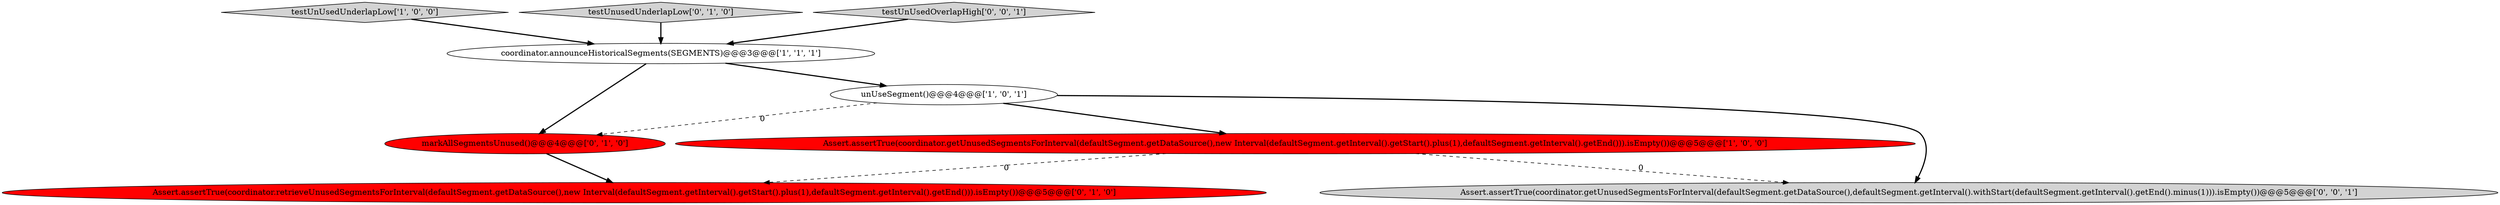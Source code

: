 digraph {
3 [style = filled, label = "testUnUsedUnderlapLow['1', '0', '0']", fillcolor = lightgray, shape = diamond image = "AAA0AAABBB1BBB"];
0 [style = filled, label = "coordinator.announceHistoricalSegments(SEGMENTS)@@@3@@@['1', '1', '1']", fillcolor = white, shape = ellipse image = "AAA0AAABBB1BBB"];
1 [style = filled, label = "Assert.assertTrue(coordinator.getUnusedSegmentsForInterval(defaultSegment.getDataSource(),new Interval(defaultSegment.getInterval().getStart().plus(1),defaultSegment.getInterval().getEnd())).isEmpty())@@@5@@@['1', '0', '0']", fillcolor = red, shape = ellipse image = "AAA1AAABBB1BBB"];
4 [style = filled, label = "markAllSegmentsUnused()@@@4@@@['0', '1', '0']", fillcolor = red, shape = ellipse image = "AAA1AAABBB2BBB"];
8 [style = filled, label = "Assert.assertTrue(coordinator.getUnusedSegmentsForInterval(defaultSegment.getDataSource(),defaultSegment.getInterval().withStart(defaultSegment.getInterval().getEnd().minus(1))).isEmpty())@@@5@@@['0', '0', '1']", fillcolor = lightgray, shape = ellipse image = "AAA0AAABBB3BBB"];
2 [style = filled, label = "unUseSegment()@@@4@@@['1', '0', '1']", fillcolor = white, shape = ellipse image = "AAA0AAABBB1BBB"];
5 [style = filled, label = "testUnusedUnderlapLow['0', '1', '0']", fillcolor = lightgray, shape = diamond image = "AAA0AAABBB2BBB"];
6 [style = filled, label = "Assert.assertTrue(coordinator.retrieveUnusedSegmentsForInterval(defaultSegment.getDataSource(),new Interval(defaultSegment.getInterval().getStart().plus(1),defaultSegment.getInterval().getEnd())).isEmpty())@@@5@@@['0', '1', '0']", fillcolor = red, shape = ellipse image = "AAA1AAABBB2BBB"];
7 [style = filled, label = "testUnUsedOverlapHigh['0', '0', '1']", fillcolor = lightgray, shape = diamond image = "AAA0AAABBB3BBB"];
2->4 [style = dashed, label="0"];
1->8 [style = dashed, label="0"];
7->0 [style = bold, label=""];
5->0 [style = bold, label=""];
0->4 [style = bold, label=""];
4->6 [style = bold, label=""];
1->6 [style = dashed, label="0"];
2->1 [style = bold, label=""];
3->0 [style = bold, label=""];
2->8 [style = bold, label=""];
0->2 [style = bold, label=""];
}
